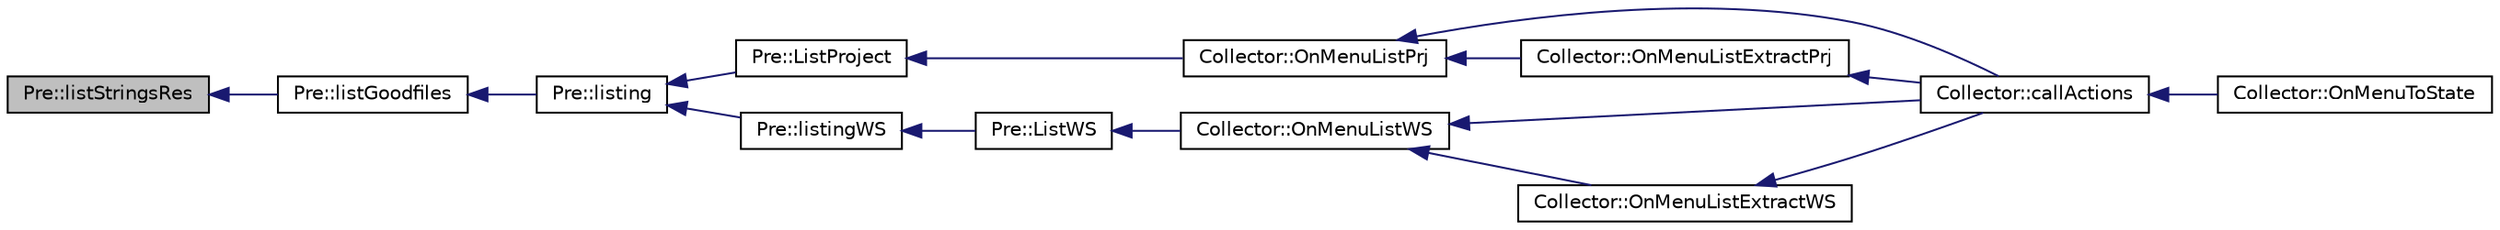 digraph "Pre::listStringsRes"
{
  edge [fontname="Helvetica",fontsize="10",labelfontname="Helvetica",labelfontsize="10"];
  node [fontname="Helvetica",fontsize="10",shape=record];
  rankdir="LR";
  Node800 [label="Pre::listStringsRes",height=0.2,width=0.4,color="black", fillcolor="grey75", style="filled", fontcolor="black"];
  Node800 -> Node801 [dir="back",color="midnightblue",fontsize="10",style="solid",fontname="Helvetica"];
  Node801 [label="Pre::listGoodfiles",height=0.2,width=0.4,color="black", fillcolor="white", style="filled",URL="$class_pre.html#a17cd9de411485392eb54054e59cb98a6",tooltip="List translatables strings from elegible files. "];
  Node801 -> Node802 [dir="back",color="midnightblue",fontsize="10",style="solid",fontname="Helvetica"];
  Node802 [label="Pre::listing",height=0.2,width=0.4,color="black", fillcolor="white", style="filled",URL="$class_pre.html#a58700da6472228a04e8b26033a63d438",tooltip="Search and memorize strings to be extracted. "];
  Node802 -> Node803 [dir="back",color="midnightblue",fontsize="10",style="solid",fontname="Helvetica"];
  Node803 [label="Pre::ListProject",height=0.2,width=0.4,color="black", fillcolor="white", style="filled",URL="$class_pre.html#a6537186bec965c977da90bb2a1feac67",tooltip=" "];
  Node803 -> Node804 [dir="back",color="midnightblue",fontsize="10",style="solid",fontname="Helvetica"];
  Node804 [label="Collector::OnMenuListPrj",height=0.2,width=0.4,color="black", fillcolor="white", style="filled",URL="$class_collector.html#a7a52cb7e51c2bafa5ca760e2f005f427",tooltip="Places the status graph in the listing project report. "];
  Node804 -> Node805 [dir="back",color="midnightblue",fontsize="10",style="solid",fontname="Helvetica"];
  Node805 [label="Collector::callActions",height=0.2,width=0.4,color="black", fillcolor="white", style="filled",URL="$class_collector.html#a772e3452af93d18c7764aed8245af527",tooltip="Call all &#39;OnMenu...()&#39;. "];
  Node805 -> Node806 [dir="back",color="midnightblue",fontsize="10",style="solid",fontname="Helvetica"];
  Node806 [label="Collector::OnMenuToState",height=0.2,width=0.4,color="black", fillcolor="white", style="filled",URL="$class_collector.html#a4d9c1a6b570a3cf86ee6e96d3344531e",tooltip="Only one method for all events. "];
  Node804 -> Node807 [dir="back",color="midnightblue",fontsize="10",style="solid",fontname="Helvetica"];
  Node807 [label="Collector::OnMenuListExtractPrj",height=0.2,width=0.4,color="black", fillcolor="white", style="filled",URL="$class_collector.html#a24cfe1b83b040784e834277da16e0a68",tooltip="Places the status grap in the listing and extract report. "];
  Node807 -> Node805 [dir="back",color="midnightblue",fontsize="10",style="solid",fontname="Helvetica"];
  Node802 -> Node808 [dir="back",color="midnightblue",fontsize="10",style="solid",fontname="Helvetica"];
  Node808 [label="Pre::listingWS",height=0.2,width=0.4,color="black", fillcolor="white", style="filled",URL="$class_pre.html#a0236657277d3ebf2dc392a6f05e215c5",tooltip="Search and memorize strings to be extracted from workspace. "];
  Node808 -> Node809 [dir="back",color="midnightblue",fontsize="10",style="solid",fontname="Helvetica"];
  Node809 [label="Pre::ListWS",height=0.2,width=0.4,color="black", fillcolor="white", style="filled",URL="$class_pre.html#aa9b0b0f3b571d8c8b511ed3134d26bb4",tooltip="List strings to be translated in workspace. "];
  Node809 -> Node810 [dir="back",color="midnightblue",fontsize="10",style="solid",fontname="Helvetica"];
  Node810 [label="Collector::OnMenuListWS",height=0.2,width=0.4,color="black", fillcolor="white", style="filled",URL="$class_collector.html#ad05ff772ab635dd2b018af610c45f666",tooltip="Places the status graph in the listing workspace report. "];
  Node810 -> Node805 [dir="back",color="midnightblue",fontsize="10",style="solid",fontname="Helvetica"];
  Node810 -> Node811 [dir="back",color="midnightblue",fontsize="10",style="solid",fontname="Helvetica"];
  Node811 [label="Collector::OnMenuListExtractWS",height=0.2,width=0.4,color="black", fillcolor="white", style="filled",URL="$class_collector.html#a6f578e146a373e98a2638c6a509ee193",tooltip="Places the status grap in the listing and extract workspace report. "];
  Node811 -> Node805 [dir="back",color="midnightblue",fontsize="10",style="solid",fontname="Helvetica"];
}

